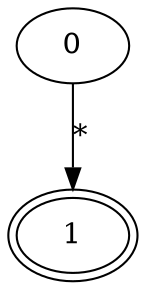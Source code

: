 digraph  {
0 [is_final=False, is_start=True, label=0, peripheries=1];
1 [is_final=True, is_start=False, label=1, peripheries=2];
0 -> 1  [key=0, label="*"];
}
